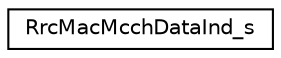 digraph "Graphical Class Hierarchy"
{
 // LATEX_PDF_SIZE
  edge [fontname="Helvetica",fontsize="10",labelfontname="Helvetica",labelfontsize="10"];
  node [fontname="Helvetica",fontsize="10",shape=record];
  rankdir="LR";
  Node0 [label="RrcMacMcchDataInd_s",height=0.2,width=0.4,color="black", fillcolor="white", style="filled",URL="$structRrcMacMcchDataInd__s.html",tooltip=" "];
}
